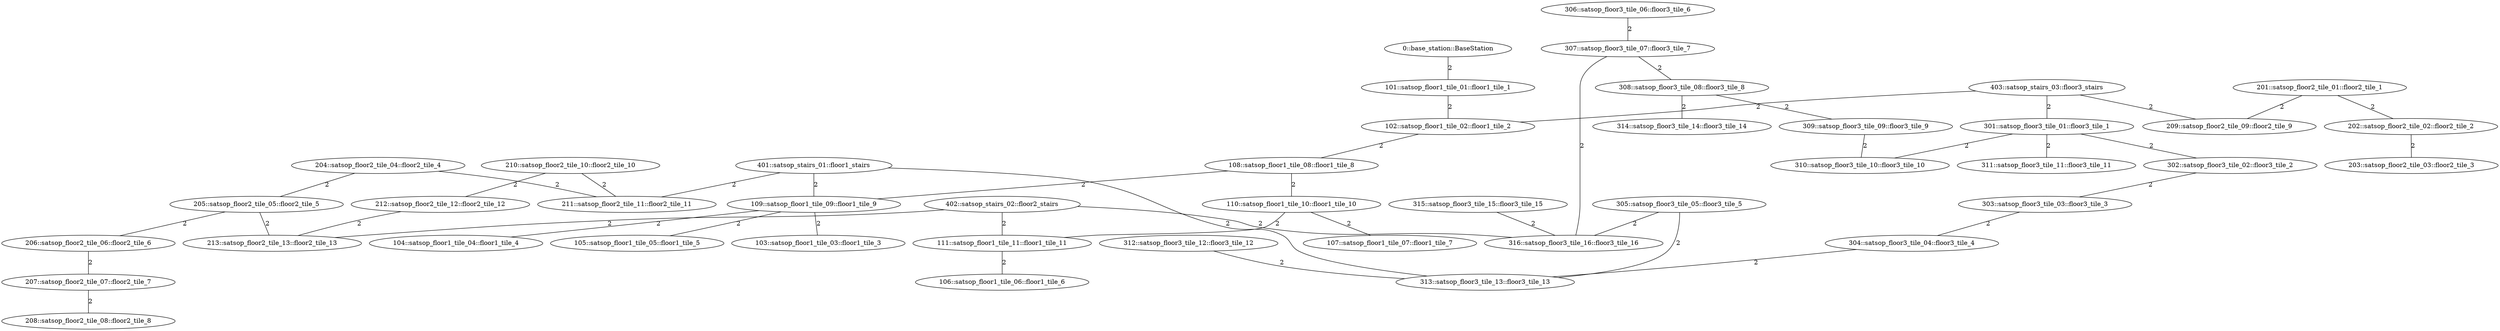 graph {
  /* ==== Vertices ==== */

  /* Base station / Staging area */
  0   [label="0::base_station::BaseStation"];

  101 [label="101::satsop_floor1_tile_01::floor1_tile_1"];
  102 [label="102::satsop_floor1_tile_02::floor1_tile_2"];
  103 [label="103::satsop_floor1_tile_03::floor1_tile_3"];
  104 [label="104::satsop_floor1_tile_04::floor1_tile_4"];
  105 [label="105::satsop_floor1_tile_05::floor1_tile_5"];
  106 [label="106::satsop_floor1_tile_06::floor1_tile_6"];
  107 [label="107::satsop_floor1_tile_07::floor1_tile_7"];
  108 [label="108::satsop_floor1_tile_08::floor1_tile_8"];
  109 [label="109::satsop_floor1_tile_09::floor1_tile_9"];
  110 [label="110::satsop_floor1_tile_10::floor1_tile_10"];
  111 [label="111::satsop_floor1_tile_11::floor1_tile_11"];
  201 [label="201::satsop_floor2_tile_01::floor2_tile_1"];
  202 [label="202::satsop_floor2_tile_02::floor2_tile_2"];
  203 [label="203::satsop_floor2_tile_03::floor2_tile_3"];
  204 [label="204::satsop_floor2_tile_04::floor2_tile_4"];
  205 [label="205::satsop_floor2_tile_05::floor2_tile_5"];
  206 [label="206::satsop_floor2_tile_06::floor2_tile_6"];
  207 [label="207::satsop_floor2_tile_07::floor2_tile_7"];
  208 [label="208::satsop_floor2_tile_08::floor2_tile_8"];
  209 [label="209::satsop_floor2_tile_09::floor2_tile_9"];
  210 [label="210::satsop_floor2_tile_10::floor2_tile_10"];
  211 [label="211::satsop_floor2_tile_11::floor2_tile_11"];
  212 [label="212::satsop_floor2_tile_12::floor2_tile_12"];
  213 [label="213::satsop_floor2_tile_13::floor2_tile_13"];
  301 [label="301::satsop_floor3_tile_01::floor3_tile_1"];
  302 [label="302::satsop_floor3_tile_02::floor3_tile_2"];
  303 [label="303::satsop_floor3_tile_03::floor3_tile_3"];
  304 [label="304::satsop_floor3_tile_04::floor3_tile_4"];
  305 [label="305::satsop_floor3_tile_05::floor3_tile_5"];
  306 [label="306::satsop_floor3_tile_06::floor3_tile_6"];
  307 [label="307::satsop_floor3_tile_07::floor3_tile_7"];
  308 [label="308::satsop_floor3_tile_08::floor3_tile_8"];
  309 [label="309::satsop_floor3_tile_09::floor3_tile_9"];
  310 [label="310::satsop_floor3_tile_10::floor3_tile_10"];
  311 [label="311::satsop_floor3_tile_11::floor3_tile_11"];
  312 [label="312::satsop_floor3_tile_12::floor3_tile_12"];
  313 [label="313::satsop_floor3_tile_13::floor3_tile_13"];
  314 [label="314::satsop_floor3_tile_14::floor3_tile_14"];
  315 [label="315::satsop_floor3_tile_15::floor3_tile_15"];
  316 [label="316::satsop_floor3_tile_16::floor3_tile_16"];
  401 [label="401::satsop_stairs_01::floor1_stairs"];
  402 [label="402::satsop_stairs_02::floor2_stairs"];
  403 [label="403::satsop_stairs_03::floor3_stairs"];

  /* ==== Edges ==== */

  /* Floor 1 */
  0   -- 101 [label=2];
  101 -- 102 [label=2];
  102 -- 108 [label=2];
  108 -- 109 [label=2];
  108 -- 110 [label=2];
  109 -- 103 [label=2];
  109 -- 104 [label=2];
  109 -- 105 [label=2];
  110 -- 107 [label=2];
  110 -- 111 [label=2];
  111 -- 106 [label=2];
  401 -- 109 [label=2]; /* Stairs */
  402 -- 111 [label=2]; /* Stairs */
  403 -- 102 [label=2]; /* Stairs */

  /* Floor 2 */
  201 -- 202 [label=2];
  201 -- 209 [label=2];
  202 -- 203 [label=2];
  204 -- 211 [label=2];
  204 -- 205 [label=2];
  205 -- 206 [label=2];
  205 -- 213 [label=2];
  206 -- 207 [label=2];
  207 -- 208 [label=2];
  210 -- 211 [label=2];
  210 -- 212 [label=2];
  212 -- 213 [label=2];
  401 -- 211 [label=2]; /* Stairs */
  402 -- 213 [label=2]; /* Stairs */
  403 -- 209 [label=2]; /* Stairs */

  /* Floor 3 */
  301 -- 302 [label=2];
  301 -- 310 [label=2];
  301 -- 311 [label=2];
  302 -- 303 [label=2];
  303 -- 304 [label=2];
  304 -- 313 [label=2];
  305 -- 313 [label=2];
  305 -- 316 [label=2];
  306 -- 307 [label=2];
  307 -- 316 [label=2];
  307 -- 308 [label=2];
  308 -- 309 [label=2];
  308 -- 314 [label=2];
  309 -- 310 [label=2];
  312 -- 313 [label=2];
  315 -- 316 [label=2];
  401 -- 313 [label=2]; /* Stairs */
  402 -- 316 [label=2]; /* Stairs */
  403 -- 301 [label=2]; /* Stairs */
}